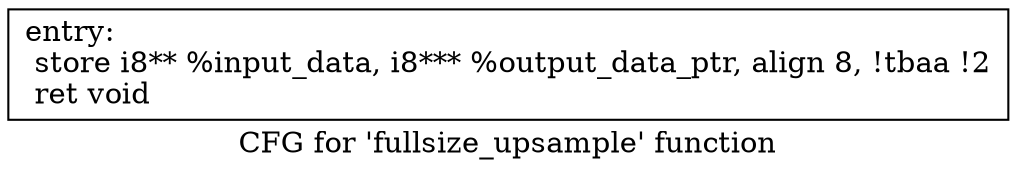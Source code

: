 digraph "CFG for 'fullsize_upsample' function" {
	label="CFG for 'fullsize_upsample' function";

	Node0x5cb2a30 [shape=record,label="{entry:\l  store i8** %input_data, i8*** %output_data_ptr, align 8, !tbaa !2\l  ret void\l}"];
}
